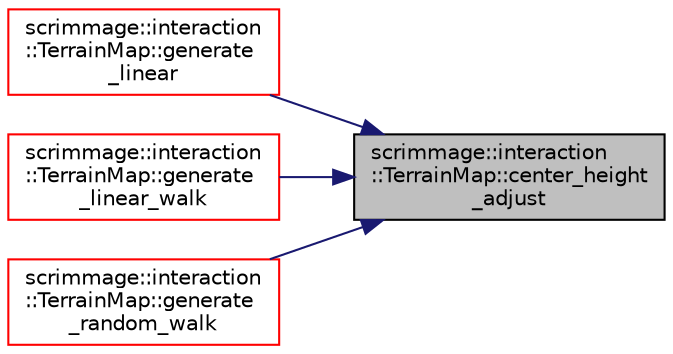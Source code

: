 digraph "scrimmage::interaction::TerrainMap::center_height_adjust"
{
 // LATEX_PDF_SIZE
  edge [fontname="Helvetica",fontsize="10",labelfontname="Helvetica",labelfontsize="10"];
  node [fontname="Helvetica",fontsize="10",shape=record];
  rankdir="RL";
  Node1 [label="scrimmage::interaction\l::TerrainMap::center_height\l_adjust",height=0.2,width=0.4,color="black", fillcolor="grey75", style="filled", fontcolor="black",tooltip=" "];
  Node1 -> Node2 [dir="back",color="midnightblue",fontsize="10",style="solid",fontname="Helvetica"];
  Node2 [label="scrimmage::interaction\l::TerrainMap::generate\l_linear",height=0.2,width=0.4,color="red", fillcolor="white", style="filled",URL="$classscrimmage_1_1interaction_1_1TerrainMap.html#a70d9e6590ae71854d1029de6c5ff29c0",tooltip=" "];
  Node1 -> Node5 [dir="back",color="midnightblue",fontsize="10",style="solid",fontname="Helvetica"];
  Node5 [label="scrimmage::interaction\l::TerrainMap::generate\l_linear_walk",height=0.2,width=0.4,color="red", fillcolor="white", style="filled",URL="$classscrimmage_1_1interaction_1_1TerrainMap.html#a5700d93adb8862cf279d7deacaf9a098",tooltip=" "];
  Node1 -> Node6 [dir="back",color="midnightblue",fontsize="10",style="solid",fontname="Helvetica"];
  Node6 [label="scrimmage::interaction\l::TerrainMap::generate\l_random_walk",height=0.2,width=0.4,color="red", fillcolor="white", style="filled",URL="$classscrimmage_1_1interaction_1_1TerrainMap.html#a521ec57145e226042a1b97123a722a9d",tooltip=" "];
}
